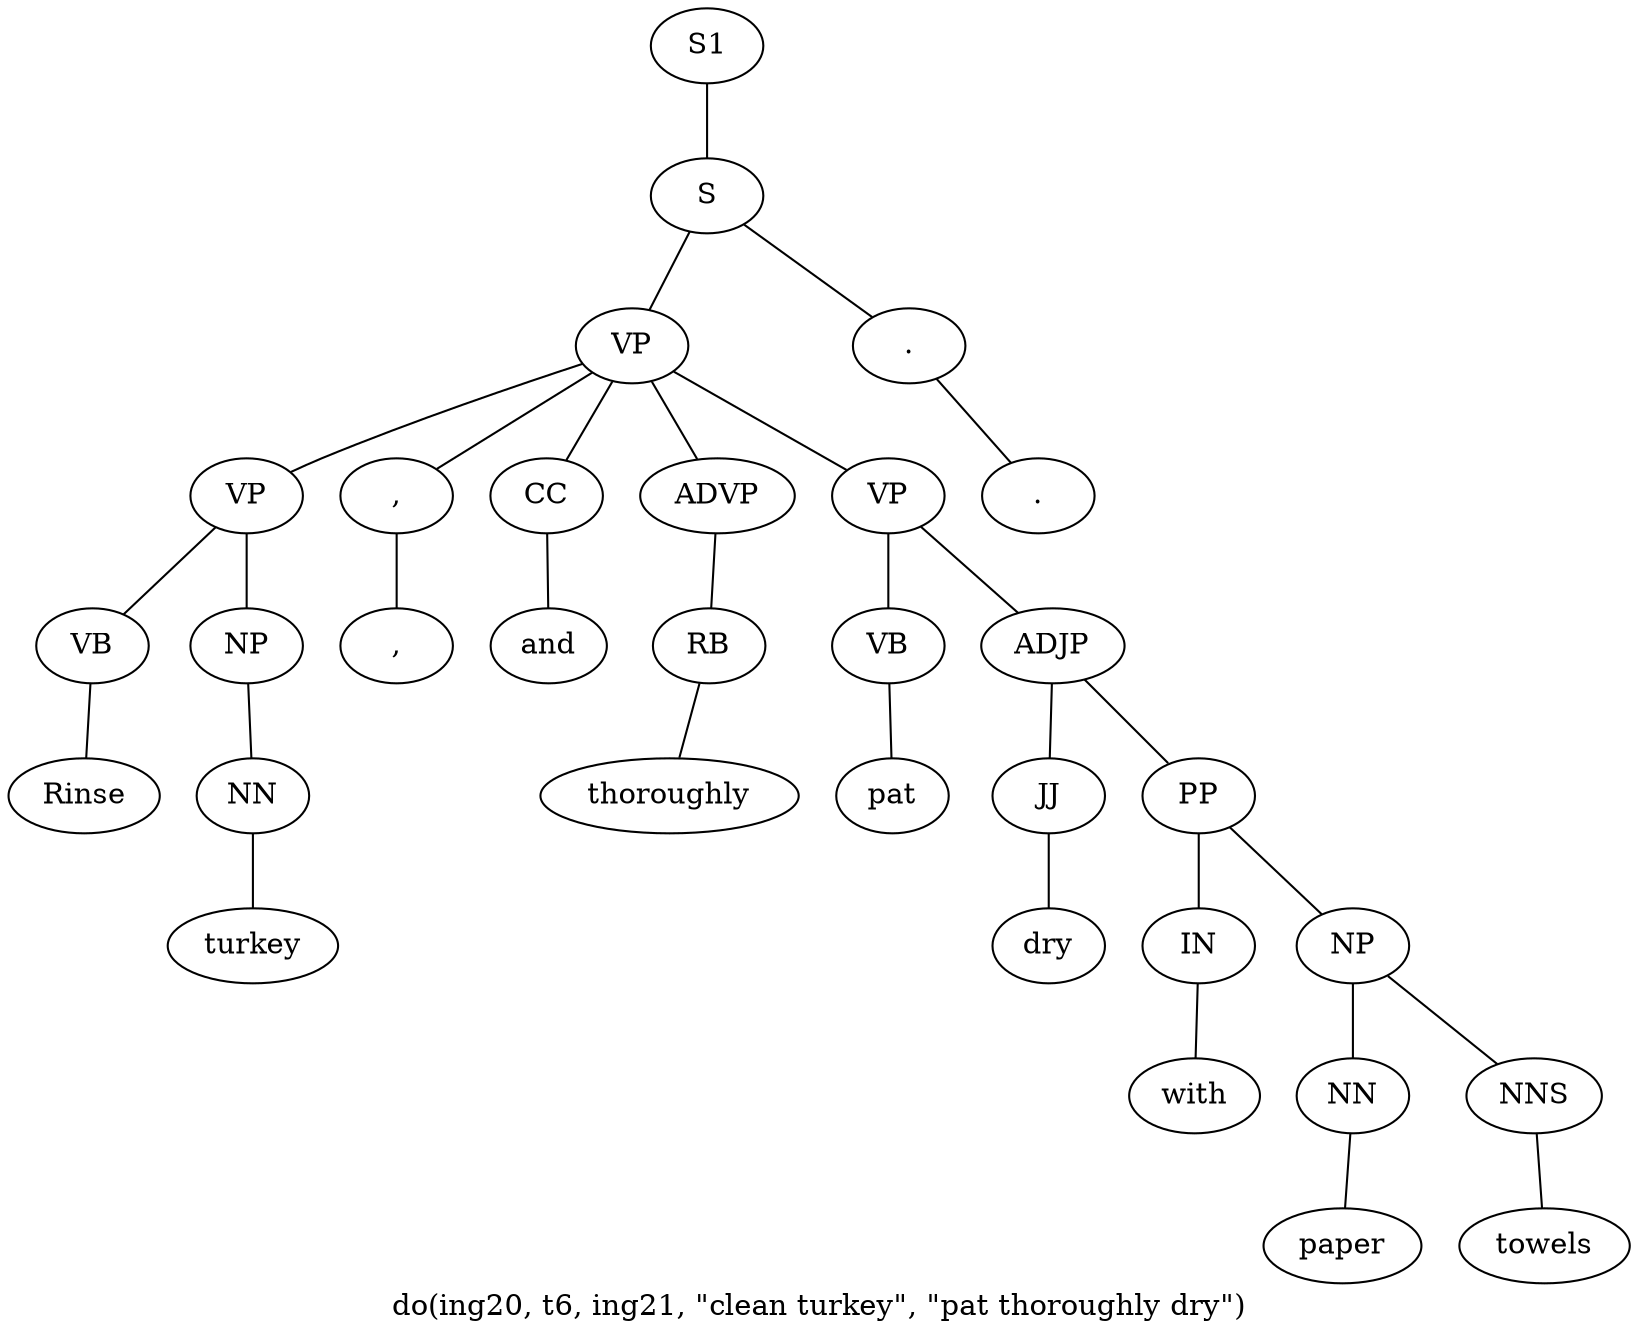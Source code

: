graph SyntaxGraph {
	label = "do(ing20, t6, ing21, \"clean turkey\", \"pat thoroughly dry\")";
	Node0 [label="S1"];
	Node1 [label="S"];
	Node2 [label="VP"];
	Node3 [label="VP"];
	Node4 [label="VB"];
	Node5 [label="Rinse"];
	Node6 [label="NP"];
	Node7 [label="NN"];
	Node8 [label="turkey"];
	Node9 [label=","];
	Node10 [label=","];
	Node11 [label="CC"];
	Node12 [label="and"];
	Node13 [label="ADVP"];
	Node14 [label="RB"];
	Node15 [label="thoroughly"];
	Node16 [label="VP"];
	Node17 [label="VB"];
	Node18 [label="pat"];
	Node19 [label="ADJP"];
	Node20 [label="JJ"];
	Node21 [label="dry"];
	Node22 [label="PP"];
	Node23 [label="IN"];
	Node24 [label="with"];
	Node25 [label="NP"];
	Node26 [label="NN"];
	Node27 [label="paper"];
	Node28 [label="NNS"];
	Node29 [label="towels"];
	Node30 [label="."];
	Node31 [label="."];

	Node0 -- Node1;
	Node1 -- Node2;
	Node1 -- Node30;
	Node2 -- Node3;
	Node2 -- Node9;
	Node2 -- Node11;
	Node2 -- Node13;
	Node2 -- Node16;
	Node3 -- Node4;
	Node3 -- Node6;
	Node4 -- Node5;
	Node6 -- Node7;
	Node7 -- Node8;
	Node9 -- Node10;
	Node11 -- Node12;
	Node13 -- Node14;
	Node14 -- Node15;
	Node16 -- Node17;
	Node16 -- Node19;
	Node17 -- Node18;
	Node19 -- Node20;
	Node19 -- Node22;
	Node20 -- Node21;
	Node22 -- Node23;
	Node22 -- Node25;
	Node23 -- Node24;
	Node25 -- Node26;
	Node25 -- Node28;
	Node26 -- Node27;
	Node28 -- Node29;
	Node30 -- Node31;
}